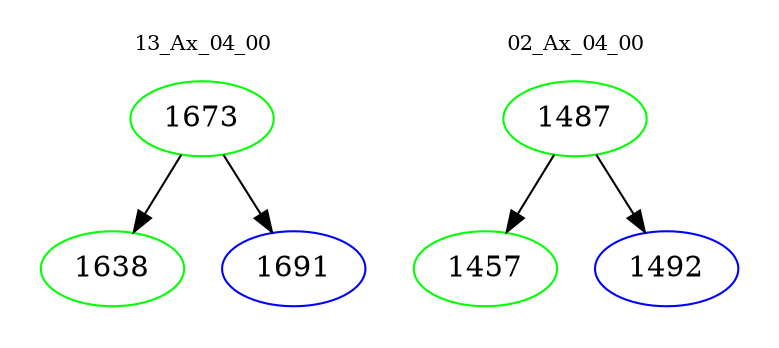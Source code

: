 digraph{
subgraph cluster_0 {
color = white
label = "13_Ax_04_00";
fontsize=10;
T0_1673 [label="1673", color="green"]
T0_1673 -> T0_1638 [color="black"]
T0_1638 [label="1638", color="green"]
T0_1673 -> T0_1691 [color="black"]
T0_1691 [label="1691", color="blue"]
}
subgraph cluster_1 {
color = white
label = "02_Ax_04_00";
fontsize=10;
T1_1487 [label="1487", color="green"]
T1_1487 -> T1_1457 [color="black"]
T1_1457 [label="1457", color="green"]
T1_1487 -> T1_1492 [color="black"]
T1_1492 [label="1492", color="blue"]
}
}
